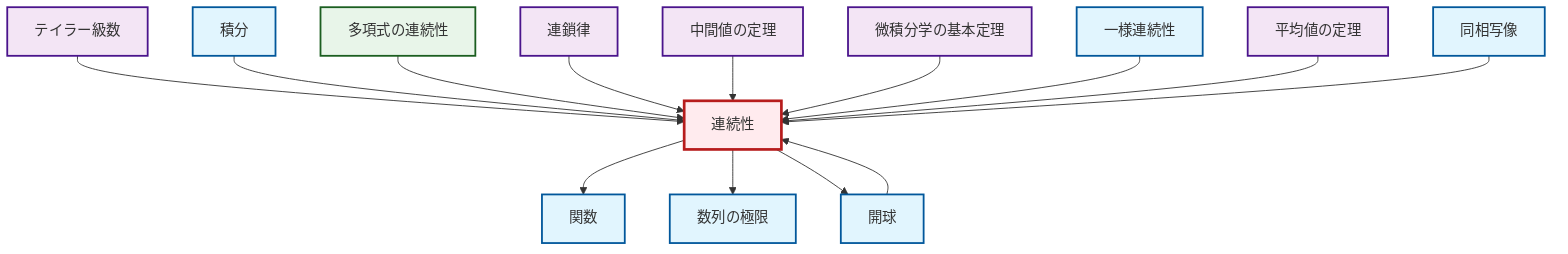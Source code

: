 graph TD
    classDef definition fill:#e1f5fe,stroke:#01579b,stroke-width:2px
    classDef theorem fill:#f3e5f5,stroke:#4a148c,stroke-width:2px
    classDef axiom fill:#fff3e0,stroke:#e65100,stroke-width:2px
    classDef example fill:#e8f5e9,stroke:#1b5e20,stroke-width:2px
    classDef current fill:#ffebee,stroke:#b71c1c,stroke-width:3px
    thm-fundamental-calculus["微積分学の基本定理"]:::theorem
    thm-taylor-series["テイラー級数"]:::theorem
    def-homeomorphism["同相写像"]:::definition
    def-open-ball["開球"]:::definition
    def-continuity["連続性"]:::definition
    def-uniform-continuity["一様連続性"]:::definition
    def-limit["数列の極限"]:::definition
    thm-mean-value["平均値の定理"]:::theorem
    def-function["関数"]:::definition
    ex-polynomial-continuity["多項式の連続性"]:::example
    thm-intermediate-value["中間値の定理"]:::theorem
    def-integral["積分"]:::definition
    thm-chain-rule["連鎖律"]:::theorem
    def-continuity --> def-function
    thm-taylor-series --> def-continuity
    def-continuity --> def-limit
    def-integral --> def-continuity
    ex-polynomial-continuity --> def-continuity
    thm-chain-rule --> def-continuity
    thm-intermediate-value --> def-continuity
    thm-fundamental-calculus --> def-continuity
    def-uniform-continuity --> def-continuity
    def-continuity --> def-open-ball
    thm-mean-value --> def-continuity
    def-homeomorphism --> def-continuity
    def-open-ball --> def-continuity
    class def-continuity current